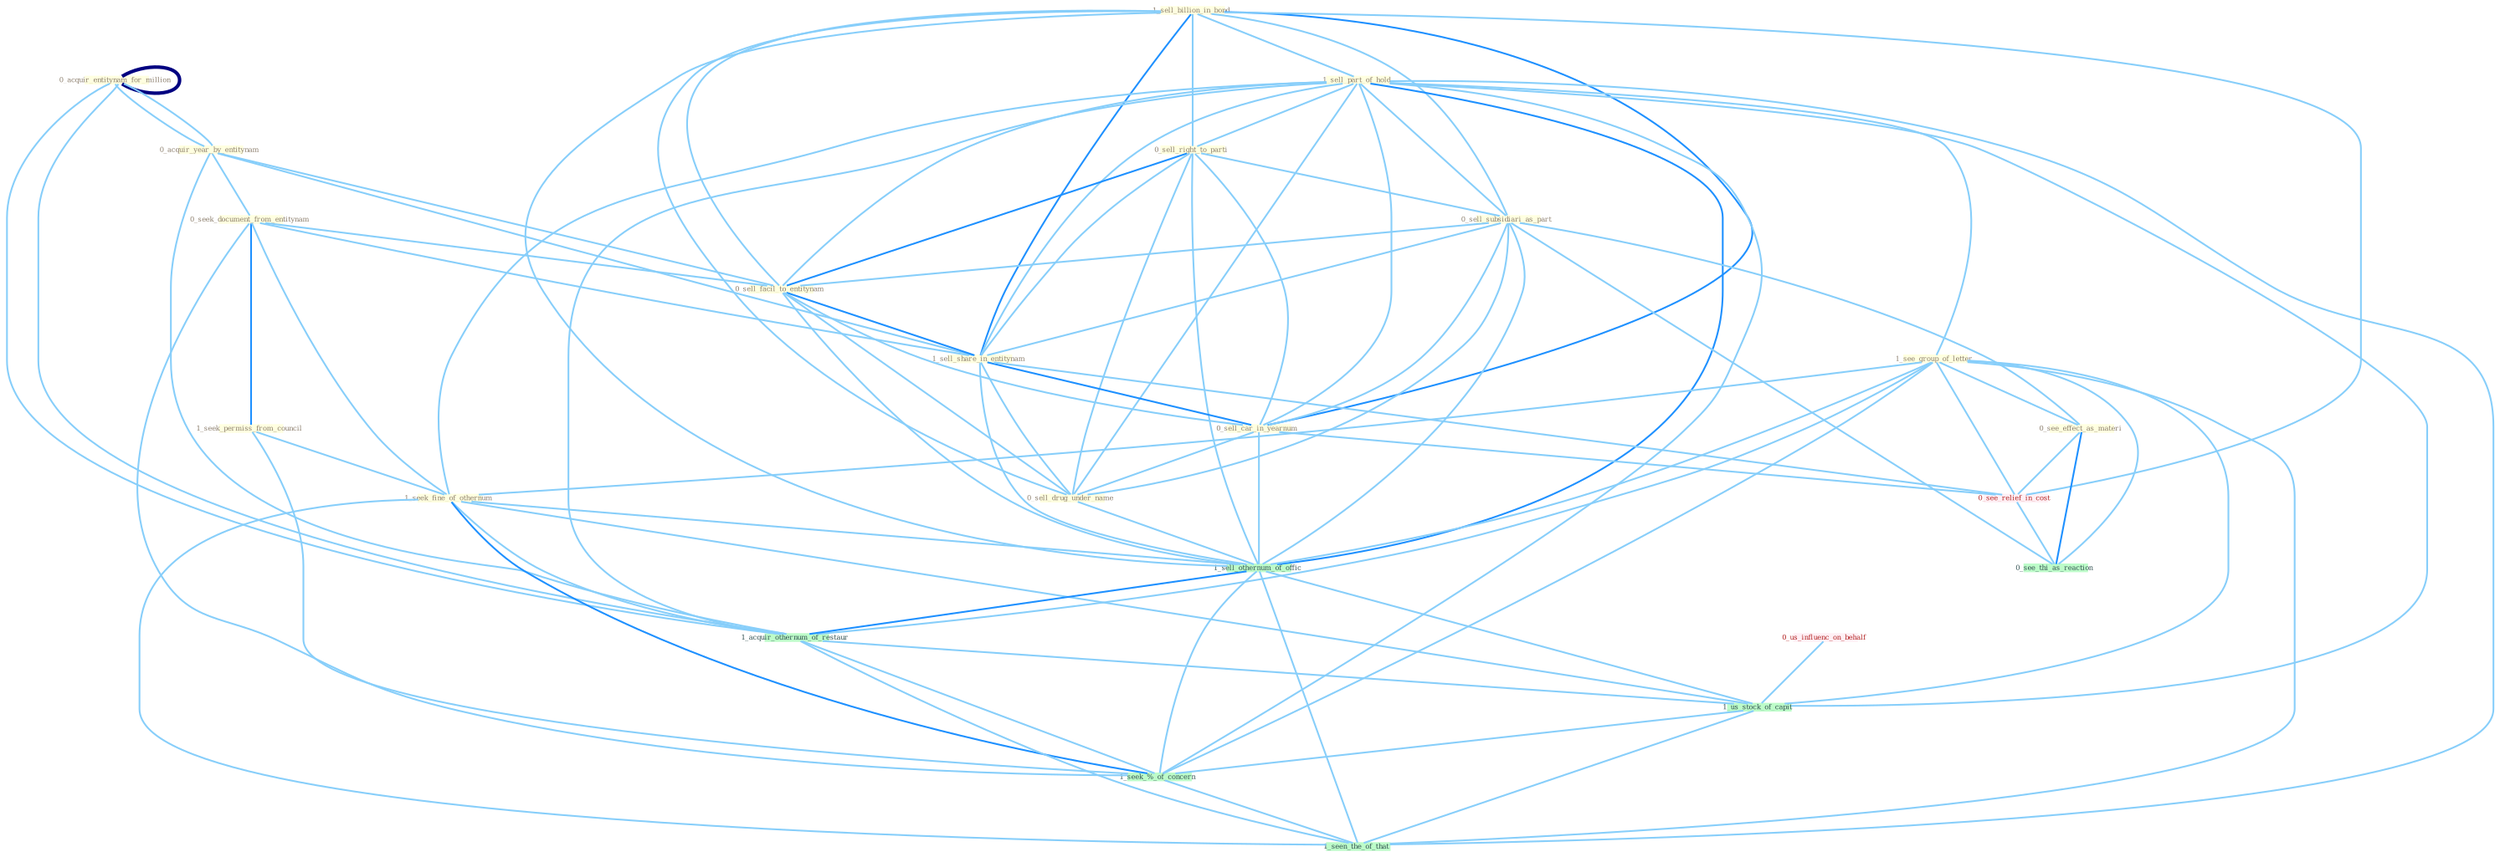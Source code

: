 Graph G{ 
    node
    [shape=polygon,style=filled,width=.5,height=.06,color="#BDFCC9",fixedsize=true,fontsize=4,
    fontcolor="#2f4f4f"];
    {node
    [color="#ffffe0", fontcolor="#8b7d6b"] "0_acquir_entitynam_for_million " "1_sell_billion_in_bond " "1_sell_part_of_hold " "0_sell_right_to_parti " "0_sell_subsidiari_as_part " "0_acquir_year_by_entitynam " "0_seek_document_from_entitynam " "0_sell_facil_to_entitynam " "1_sell_share_in_entitynam " "0_sell_car_in_yearnum " "1_seek_permiss_from_council " "1_see_group_of_letter " "1_seek_fine_of_othernum " "0_see_effect_as_materi " "0_sell_drug_under_name "}
{node [color="#fff0f5", fontcolor="#b22222"] "0_us_influenc_on_behalf " "0_see_relief_in_cost "}
edge [color="#B0E2FF"];

	"0_acquir_entitynam_for_million " -- "0_acquir_year_by_entitynam " [w="1", color="#87cefa" ];
	"0_acquir_entitynam_for_million " -- "0_acquir_entitynam_for_million " [w="4", style=bold, color="#000080", len=0.4];
	"0_acquir_entitynam_for_million " -- "1_acquir_othernum_of_restaur " [w="1", color="#87cefa" ];
	"1_sell_billion_in_bond " -- "1_sell_part_of_hold " [w="1", color="#87cefa" ];
	"1_sell_billion_in_bond " -- "0_sell_right_to_parti " [w="1", color="#87cefa" ];
	"1_sell_billion_in_bond " -- "0_sell_subsidiari_as_part " [w="1", color="#87cefa" ];
	"1_sell_billion_in_bond " -- "0_sell_facil_to_entitynam " [w="1", color="#87cefa" ];
	"1_sell_billion_in_bond " -- "1_sell_share_in_entitynam " [w="2", color="#1e90ff" , len=0.8];
	"1_sell_billion_in_bond " -- "0_sell_car_in_yearnum " [w="2", color="#1e90ff" , len=0.8];
	"1_sell_billion_in_bond " -- "0_sell_drug_under_name " [w="1", color="#87cefa" ];
	"1_sell_billion_in_bond " -- "1_sell_othernum_of_offic " [w="1", color="#87cefa" ];
	"1_sell_billion_in_bond " -- "0_see_relief_in_cost " [w="1", color="#87cefa" ];
	"1_sell_part_of_hold " -- "0_sell_right_to_parti " [w="1", color="#87cefa" ];
	"1_sell_part_of_hold " -- "0_sell_subsidiari_as_part " [w="1", color="#87cefa" ];
	"1_sell_part_of_hold " -- "0_sell_facil_to_entitynam " [w="1", color="#87cefa" ];
	"1_sell_part_of_hold " -- "1_sell_share_in_entitynam " [w="1", color="#87cefa" ];
	"1_sell_part_of_hold " -- "0_sell_car_in_yearnum " [w="1", color="#87cefa" ];
	"1_sell_part_of_hold " -- "1_see_group_of_letter " [w="1", color="#87cefa" ];
	"1_sell_part_of_hold " -- "1_seek_fine_of_othernum " [w="1", color="#87cefa" ];
	"1_sell_part_of_hold " -- "0_sell_drug_under_name " [w="1", color="#87cefa" ];
	"1_sell_part_of_hold " -- "1_sell_othernum_of_offic " [w="2", color="#1e90ff" , len=0.8];
	"1_sell_part_of_hold " -- "1_acquir_othernum_of_restaur " [w="1", color="#87cefa" ];
	"1_sell_part_of_hold " -- "1_us_stock_of_capit " [w="1", color="#87cefa" ];
	"1_sell_part_of_hold " -- "1_seek_%_of_concern " [w="1", color="#87cefa" ];
	"1_sell_part_of_hold " -- "1_seen_the_of_that " [w="1", color="#87cefa" ];
	"0_sell_right_to_parti " -- "0_sell_subsidiari_as_part " [w="1", color="#87cefa" ];
	"0_sell_right_to_parti " -- "0_sell_facil_to_entitynam " [w="2", color="#1e90ff" , len=0.8];
	"0_sell_right_to_parti " -- "1_sell_share_in_entitynam " [w="1", color="#87cefa" ];
	"0_sell_right_to_parti " -- "0_sell_car_in_yearnum " [w="1", color="#87cefa" ];
	"0_sell_right_to_parti " -- "0_sell_drug_under_name " [w="1", color="#87cefa" ];
	"0_sell_right_to_parti " -- "1_sell_othernum_of_offic " [w="1", color="#87cefa" ];
	"0_sell_subsidiari_as_part " -- "0_sell_facil_to_entitynam " [w="1", color="#87cefa" ];
	"0_sell_subsidiari_as_part " -- "1_sell_share_in_entitynam " [w="1", color="#87cefa" ];
	"0_sell_subsidiari_as_part " -- "0_sell_car_in_yearnum " [w="1", color="#87cefa" ];
	"0_sell_subsidiari_as_part " -- "0_see_effect_as_materi " [w="1", color="#87cefa" ];
	"0_sell_subsidiari_as_part " -- "0_sell_drug_under_name " [w="1", color="#87cefa" ];
	"0_sell_subsidiari_as_part " -- "1_sell_othernum_of_offic " [w="1", color="#87cefa" ];
	"0_sell_subsidiari_as_part " -- "0_see_thi_as_reaction " [w="1", color="#87cefa" ];
	"0_acquir_year_by_entitynam " -- "0_seek_document_from_entitynam " [w="1", color="#87cefa" ];
	"0_acquir_year_by_entitynam " -- "0_sell_facil_to_entitynam " [w="1", color="#87cefa" ];
	"0_acquir_year_by_entitynam " -- "1_sell_share_in_entitynam " [w="1", color="#87cefa" ];
	"0_acquir_year_by_entitynam " -- "0_acquir_entitynam_for_million " [w="1", color="#87cefa" ];
	"0_acquir_year_by_entitynam " -- "1_acquir_othernum_of_restaur " [w="1", color="#87cefa" ];
	"0_seek_document_from_entitynam " -- "0_sell_facil_to_entitynam " [w="1", color="#87cefa" ];
	"0_seek_document_from_entitynam " -- "1_sell_share_in_entitynam " [w="1", color="#87cefa" ];
	"0_seek_document_from_entitynam " -- "1_seek_permiss_from_council " [w="2", color="#1e90ff" , len=0.8];
	"0_seek_document_from_entitynam " -- "1_seek_fine_of_othernum " [w="1", color="#87cefa" ];
	"0_seek_document_from_entitynam " -- "1_seek_%_of_concern " [w="1", color="#87cefa" ];
	"0_sell_facil_to_entitynam " -- "1_sell_share_in_entitynam " [w="2", color="#1e90ff" , len=0.8];
	"0_sell_facil_to_entitynam " -- "0_sell_car_in_yearnum " [w="1", color="#87cefa" ];
	"0_sell_facil_to_entitynam " -- "0_sell_drug_under_name " [w="1", color="#87cefa" ];
	"0_sell_facil_to_entitynam " -- "1_sell_othernum_of_offic " [w="1", color="#87cefa" ];
	"1_sell_share_in_entitynam " -- "0_sell_car_in_yearnum " [w="2", color="#1e90ff" , len=0.8];
	"1_sell_share_in_entitynam " -- "0_sell_drug_under_name " [w="1", color="#87cefa" ];
	"1_sell_share_in_entitynam " -- "1_sell_othernum_of_offic " [w="1", color="#87cefa" ];
	"1_sell_share_in_entitynam " -- "0_see_relief_in_cost " [w="1", color="#87cefa" ];
	"0_sell_car_in_yearnum " -- "0_sell_drug_under_name " [w="1", color="#87cefa" ];
	"0_sell_car_in_yearnum " -- "1_sell_othernum_of_offic " [w="1", color="#87cefa" ];
	"0_sell_car_in_yearnum " -- "0_see_relief_in_cost " [w="1", color="#87cefa" ];
	"1_seek_permiss_from_council " -- "1_seek_fine_of_othernum " [w="1", color="#87cefa" ];
	"1_seek_permiss_from_council " -- "1_seek_%_of_concern " [w="1", color="#87cefa" ];
	"1_see_group_of_letter " -- "1_seek_fine_of_othernum " [w="1", color="#87cefa" ];
	"1_see_group_of_letter " -- "0_see_effect_as_materi " [w="1", color="#87cefa" ];
	"1_see_group_of_letter " -- "1_sell_othernum_of_offic " [w="1", color="#87cefa" ];
	"1_see_group_of_letter " -- "0_see_relief_in_cost " [w="1", color="#87cefa" ];
	"1_see_group_of_letter " -- "0_see_thi_as_reaction " [w="1", color="#87cefa" ];
	"1_see_group_of_letter " -- "1_acquir_othernum_of_restaur " [w="1", color="#87cefa" ];
	"1_see_group_of_letter " -- "1_us_stock_of_capit " [w="1", color="#87cefa" ];
	"1_see_group_of_letter " -- "1_seek_%_of_concern " [w="1", color="#87cefa" ];
	"1_see_group_of_letter " -- "1_seen_the_of_that " [w="1", color="#87cefa" ];
	"1_seek_fine_of_othernum " -- "1_sell_othernum_of_offic " [w="1", color="#87cefa" ];
	"1_seek_fine_of_othernum " -- "1_acquir_othernum_of_restaur " [w="1", color="#87cefa" ];
	"1_seek_fine_of_othernum " -- "1_us_stock_of_capit " [w="1", color="#87cefa" ];
	"1_seek_fine_of_othernum " -- "1_seek_%_of_concern " [w="2", color="#1e90ff" , len=0.8];
	"1_seek_fine_of_othernum " -- "1_seen_the_of_that " [w="1", color="#87cefa" ];
	"0_see_effect_as_materi " -- "0_see_relief_in_cost " [w="1", color="#87cefa" ];
	"0_see_effect_as_materi " -- "0_see_thi_as_reaction " [w="2", color="#1e90ff" , len=0.8];
	"0_sell_drug_under_name " -- "1_sell_othernum_of_offic " [w="1", color="#87cefa" ];
	"0_acquir_entitynam_for_million " -- "1_acquir_othernum_of_restaur " [w="1", color="#87cefa" ];
	"1_sell_othernum_of_offic " -- "1_acquir_othernum_of_restaur " [w="2", color="#1e90ff" , len=0.8];
	"1_sell_othernum_of_offic " -- "1_us_stock_of_capit " [w="1", color="#87cefa" ];
	"1_sell_othernum_of_offic " -- "1_seek_%_of_concern " [w="1", color="#87cefa" ];
	"1_sell_othernum_of_offic " -- "1_seen_the_of_that " [w="1", color="#87cefa" ];
	"0_us_influenc_on_behalf " -- "1_us_stock_of_capit " [w="1", color="#87cefa" ];
	"0_see_relief_in_cost " -- "0_see_thi_as_reaction " [w="1", color="#87cefa" ];
	"1_acquir_othernum_of_restaur " -- "1_us_stock_of_capit " [w="1", color="#87cefa" ];
	"1_acquir_othernum_of_restaur " -- "1_seek_%_of_concern " [w="1", color="#87cefa" ];
	"1_acquir_othernum_of_restaur " -- "1_seen_the_of_that " [w="1", color="#87cefa" ];
	"1_us_stock_of_capit " -- "1_seek_%_of_concern " [w="1", color="#87cefa" ];
	"1_us_stock_of_capit " -- "1_seen_the_of_that " [w="1", color="#87cefa" ];
	"1_seek_%_of_concern " -- "1_seen_the_of_that " [w="1", color="#87cefa" ];
}